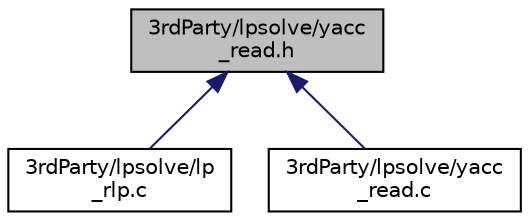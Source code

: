 digraph "3rdParty/lpsolve/yacc_read.h"
{
  edge [fontname="Helvetica",fontsize="10",labelfontname="Helvetica",labelfontsize="10"];
  node [fontname="Helvetica",fontsize="10",shape=record];
  Node2 [label="3rdParty/lpsolve/yacc\l_read.h",height=0.2,width=0.4,color="black", fillcolor="grey75", style="filled", fontcolor="black"];
  Node2 -> Node3 [dir="back",color="midnightblue",fontsize="10",style="solid",fontname="Helvetica"];
  Node3 [label="3rdParty/lpsolve/lp\l_rlp.c",height=0.2,width=0.4,color="black", fillcolor="white", style="filled",URL="$da/d82/lp__rlp_8c.html"];
  Node2 -> Node4 [dir="back",color="midnightblue",fontsize="10",style="solid",fontname="Helvetica"];
  Node4 [label="3rdParty/lpsolve/yacc\l_read.c",height=0.2,width=0.4,color="black", fillcolor="white", style="filled",URL="$de/d42/yacc__read_8c.html"];
}

